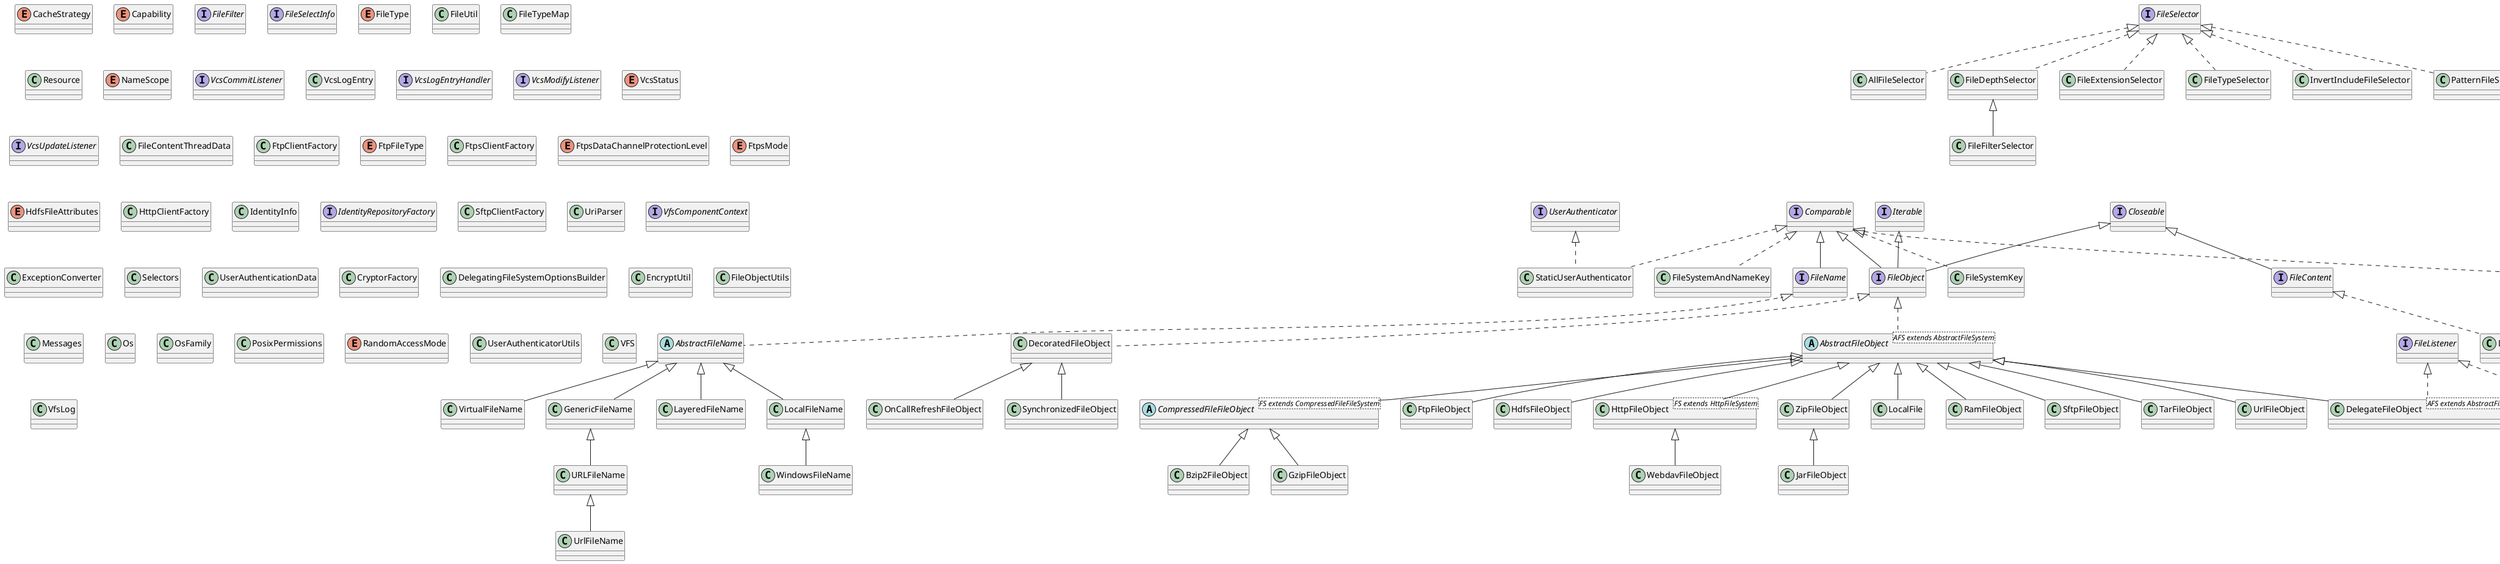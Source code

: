 @startuml

class AllFileSelector implements FileSelector
class StaticUserAuthenticator implements UserAuthenticator, Comparable
abstract class AbstractFilesCache extends AbstractVfsComponent implements FilesCache
class DefaultFilesCache extends AbstractFilesCache
class FileSystemAndNameKey implements Comparable
class LRUFilesCache extends AbstractFilesCache
class NullFilesCache extends AbstractFilesCache
class OnCallRefreshFileObject extends DecoratedFileObject
class SoftRefFilesCache extends AbstractFilesCache
class WeakRefFilesCache extends SoftRefFilesCache
enum CacheStrategy
enum Capability
abstract class AbstractFileChangeEvent extends FileChangeEvent
class ChangedEvent extends AbstractFileChangeEvent
class CreateEvent extends AbstractFileChangeEvent
class DeleteEvent extends AbstractFileChangeEvent
class FileChangeEvent
interface FileContent extends Closeable
interface FileContentInfo
interface FileContentInfoFactory
class FileDepthSelector implements FileSelector
class FileExtensionSelector implements FileSelector
interface FileFilter
class FileFilterSelector extends FileDepthSelector
interface FileListener
interface FileMonitor
interface FileName extends Comparable
class FileNotFolderException extends FileSystemException
class FileNotFoundException extends FileSystemException
interface FileObject extends Comparable, Iterable, Closeable
interface FilesCache
interface FileSelectInfo
interface FileSelector
interface FileSystem
abstract class FileSystemConfigBuilder
class FileSystemException extends IOException
interface FileSystemManager
 class FileSystemOptions implements Cloneable
enum FileType
class FileTypeHasNoContentException extends FileSystemException
class FileTypeSelector implements FileSelector
 class FileUtil
class DecoratedFileObject implements FileObject
class DefaultFileContentInfo implements FileContentInfo
class DefaultFileMonitor implements Runnable, FileMonitor
class DefaultFileReplicator extends AbstractVfsComponent implements FileReplicator, TemporaryFileStore
class DefaultFileSystemConfigBuilder extends FileSystemConfigBuilder
class DefaultFileSystemManager implements FileSystemManager
class DefaultProviderConfiguration extends ProviderConfiguration

class FileContentInfoFilenameFactory implements FileContentInfoFactory
class FileTypeMap
class PrivilegedFileReplicator implements FileReplicator, VfsComponent
class ProviderConfiguration
class Resource
class StandardFileSystemManager extends DefaultFileSystemManager
class SynchronizedFileObject extends DecoratedFileObject
class URLStreamHandlerProxy extends URLStreamHandler
class VFSClassLoader extends SecureClassLoader
class VirtualFileName extends AbstractFileName
class VirtualFileProvider extends AbstractVfsContainer
class VirtualFileSystem extends AbstractFileSystem
class InvertIncludeFileSelector implements FileSelector
enum NameScope
abstract class AbstractFileOperation implements FileOperation
abstract class AbstractFileOperationProvider implements FileOperationProvider
class DefaultFileOperations implements FileOperations
interface FileOperation
interface FileOperationProvider
interface FileOperations
interface VcsAdd extends FileOperation
interface VcsCheckout extends FileOperation
interface VcsCommit extends FileOperation
interface VcsCommitListener
interface VcsDelete extends FileOperation
interface VcsLog extends FileOperation
class VcsLogEntry
interface VcsLogEntryHandler
interface VcsModifyListener
interface VcsRevert extends FileOperation
enum VcsStatus
interface VcsUpdate extends FileOperation
interface VcsUpdateListener
class PatternFileSelector implements FileSelector
abstract class AbstractFileName implements FileName
abstract class AbstractFileNameParser implements FileNameParser
abstract class AbstractFileObject<AFS extends AbstractFileSystem> implements FileObject
abstract class AbstractFileProvider extends AbstractVfsContainer implements FileProvider
abstract class AbstractFileSystem extends AbstractVfsComponent implements FileSystem
abstract class AbstractLayeredFileProvider extends AbstractFileProvider
abstract class AbstractOriginatingFileProvider extends AbstractFileProvider
abstract class AbstractRandomAccessContent implements RandomAccessContent
abstract class AbstractRandomAccessStreamContent extends AbstractRandomAccessContent
abstract class AbstractVfsComponent implements VfsComponent
abstract class AbstractVfsContainer extends AbstractVfsComponent
class Bzip2FileObject extends CompressedFileFileObject
class Bzip2FileProvider extends CompressedFileFileProvider
class Bzip2FileSystem extends CompressedFileFileSystem
abstract class CompositeFileProvider extends AbstractFileProvider
abstract class CompressedFileFileObject<FS extends CompressedFileFileSystem> extends AbstractFileObject
abstract class CompressedFileFileProvider extends AbstractLayeredFileProvider
abstract class CompressedFileFileSystem extends AbstractFileSystem
 class DefaultFileContent implements FileContent

 class DefaultURLConnection extends URLConnection
class DefaultURLStreamHandler extends URLStreamHandler
class DelegateFileObject<AFS extends AbstractFileSystem> extends AbstractFileObject implements FileListener
class FileContentThreadData
interface FileNameParser
interface FileProvider
interface FileReplicator
class FileSystemKey implements Comparable
interface FtpClient
 class FtpClientFactory
class FTPClientWrapper implements FtpClient
class FtpFileNameParser extends HostFileNameParser
class FtpFileObject extends AbstractFileObject
class FtpFileProvider extends AbstractOriginatingFileProvider
class FtpFileSystem extends AbstractFileSystem
class FtpFileSystemConfigBuilder extends FileSystemConfigBuilder
enum FtpFileType
class FtpRandomAccessContent extends AbstractRandomAccessStreamContent
 class FtpsClientFactory
class FtpsClientWrapper extends FTPClientWrapper
enum FtpsDataChannelProtectionLevel
class FtpsFileProvider extends FtpFileProvider
class FtpsFileSystem extends FtpFileSystem
 class FtpsFileSystemConfigBuilder extends FtpFileSystemConfigBuilder
enum FtpsMode
class GenericFileName extends AbstractFileName
class GzipFileObject extends CompressedFileFileObject
class GzipFileProvider extends CompressedFileFileProvider
class GzipFileSystem extends CompressedFileFileSystem
enum HdfsFileAttributes
class HdfsFileContentInfoFactory implements FileContentInfoFactory
class HdfsFileObject extends AbstractFileObject
class HdfsFileProvider extends AbstractOriginatingFileProvider
class HdfsFileSystem extends AbstractFileSystem
 class HdfsFileSystemConfigBuilder extends FileSystemConfigBuilder
class HdfsRandomAccessContent extends AbstractRandomAccessContent
class HostFileNameParser extends AbstractFileNameParser
 class HttpClientFactory
class HttpFileContentInfoFactory implements FileContentInfoFactory
class HttpFileNameParser extends URLFileNameParser
class HttpFileObject<FS extends HttpFileSystem> extends AbstractFileObject
class HttpFileProvider extends AbstractOriginatingFileProvider
class HttpFileSystem extends AbstractFileSystem
class HttpFileSystemConfigBuilder extends FileSystemConfigBuilder
class HttpRandomAccessContent extends AbstractRandomAccessStreamContent
class HttpsFileNameParser extends URLFileNameParser
class HttpsFileProvider extends HttpFileProvider
class JarFileObject extends ZipFileObject
class JarFileProvider extends ZipFileProvider
class JarFileSystem extends ZipFileSystem
class JarURLConnectionImpl extends JarURLConnection
class LayeredFileName extends AbstractFileName
class LayeredFileNameParser extends AbstractFileNameParser
class DefaultLocalFileProvider extends AbstractOriginatingFileProvider implements LocalFileProvider
class GenericFileNameParser extends LocalFileNameParser
class LocalFile extends AbstractFileObject
class LocalFileName extends AbstractFileName
abstract class LocalFileNameParser extends AbstractFileNameParser
class LocalFileRandomAccessContent extends AbstractRandomAccessContent
class LocalFileSystem extends AbstractFileSystem
class WindowsFileName extends LocalFileName
class WindowsFileNameParser extends LocalFileNameParser
interface LocalFileProvider extends FileProvider
class RamFileData implements Serializable
class RamFileObject extends AbstractFileObject
class RamFileOutputStream extends OutputStream
class RamFileProvider extends AbstractOriginatingFileProvider
class RamFileRandomAccessContent implements RandomAccessContent
class RamFileSystem extends AbstractFileSystem implements Serializable
 class RamFileSystemConfigBuilder extends FileSystemConfigBuilder
class ResourceFileProvider extends AbstractFileProvider
 class ResourceFileSystemConfigBuilder extends FileSystemConfigBuilder
class IdentityInfo
interface IdentityRepositoryFactory
 class SftpClientFactory
class SftpFileNameParser extends URLFileNameParser
class SftpFileObject extends AbstractFileObject
class SftpFileProvider extends AbstractOriginatingFileProvider
class SftpFileSystem extends AbstractFileSystem
 class SftpFileSystemConfigBuilder extends FileSystemConfigBuilder
class SftpRandomAccessContent extends AbstractRandomAccessStreamContent
class SftpStreamProxy implements Proxy
class TrustEveryoneUserInfo implements UserInfo
class TarFileObject extends AbstractFileObject
class TarFileProvider extends AbstractLayeredFileProvider
class TarFileSystem extends AbstractFileSystem
class Tbz2FileProvider extends CompositeFileProvider
class TgzFileProvider extends CompositeFileProvider
class TemporaryFileProvider extends AbstractFileProvider implements Comparable
interface TemporaryFileStore
 class UriParser
class UrlFileName extends URLFileName
class UrlFileNameParser extends AbstractFileNameParser
class UrlFileObject extends AbstractFileObject
class UrlFileProvider extends AbstractFileProvider
class UrlFileSystem extends AbstractFileSystem
class URLFileName extends GenericFileName
class URLFileNameParser extends HostFileNameParser
interface VfsComponent
interface VfsComponentContext
 class ExceptionConverter
class WebdavFileContentInfoFactory implements FileContentInfoFactory
class WebdavFileNameParser extends HttpFileNameParser
class WebdavFileObject extends HttpFileObject
class WebdavFileProvider extends HttpFileProvider
class WebdavFileSystem extends HttpFileSystem
 class WebdavFileSystemConfigBuilder extends HttpFileSystemConfigBuilder
 class WebdavMethodRetryHandler implements HttpMethodRetryHandler
class ZipFileObject extends AbstractFileObject
class ZipFileProvider extends AbstractLayeredFileProvider
class ZipFileSystem extends AbstractFileSystem
interface RandomAccessContent extends DataOutput, DataInput
 class Selectors
abstract class AbstractSyncTask extends VfsTask
class CopyTask extends AbstractSyncTask
class DeleteTask extends VfsTask
class MkdirTask extends VfsTask
class MoveTask extends CopyTask
class ShowFileTask extends VfsTask
class SyncTask extends CopyTask
class VfsTask extends Task
class UserAuthenticationData
interface UserAuthenticator
class CombinedResources extends ResourceBundle
interface Cryptor
 class CryptorFactory
class DefaultCryptor implements Cryptor
class DelegatingFileSystemOptionsBuilder
 class EncryptUtil
 class FileObjectUtils
 class Messages
class MonitorInputStream extends BufferedInputStream
class MonitorOutputStream extends BufferedOutputStream
class MonitorRandomAccessContent implements RandomAccessContent
 class Os
 class OsFamily
class PosixPermissions
enum RandomAccessMode
 class UserAuthenticatorUtils
class WeakRefFileListener implements FileListener
 class VFS
 class VfsLog


@enduml